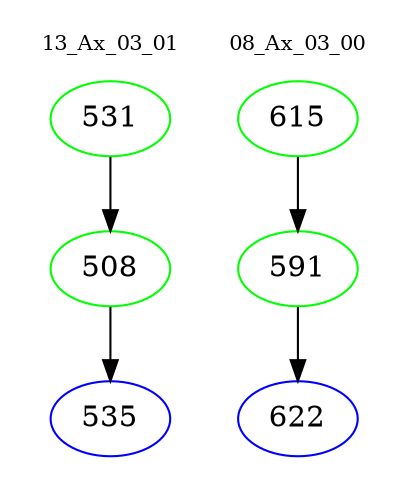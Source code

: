 digraph{
subgraph cluster_0 {
color = white
label = "13_Ax_03_01";
fontsize=10;
T0_531 [label="531", color="green"]
T0_531 -> T0_508 [color="black"]
T0_508 [label="508", color="green"]
T0_508 -> T0_535 [color="black"]
T0_535 [label="535", color="blue"]
}
subgraph cluster_1 {
color = white
label = "08_Ax_03_00";
fontsize=10;
T1_615 [label="615", color="green"]
T1_615 -> T1_591 [color="black"]
T1_591 [label="591", color="green"]
T1_591 -> T1_622 [color="black"]
T1_622 [label="622", color="blue"]
}
}
